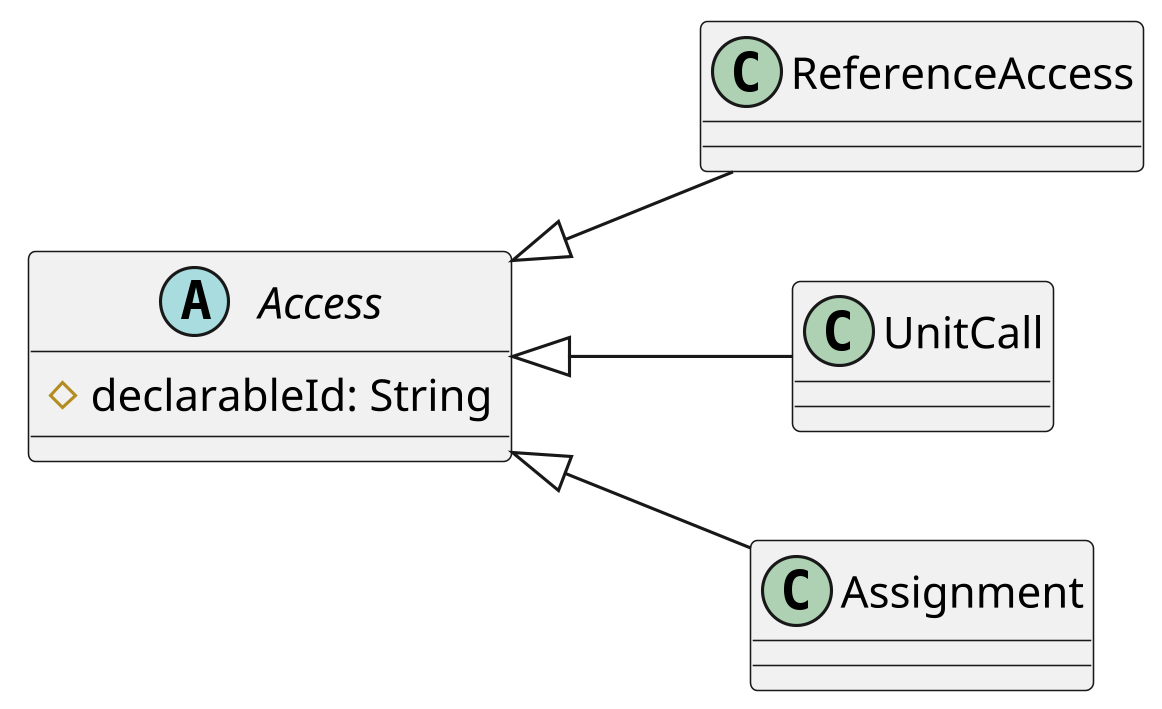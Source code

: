 @startuml
left to right direction
skinparam dpi 300

abstract class Access
class ReferenceAccess
class UnitCall
class Assignment


Access : # declarableId: String

Access <|-- UnitCall
Access <|-- ReferenceAccess
Access <|-- Assignment

@enduml